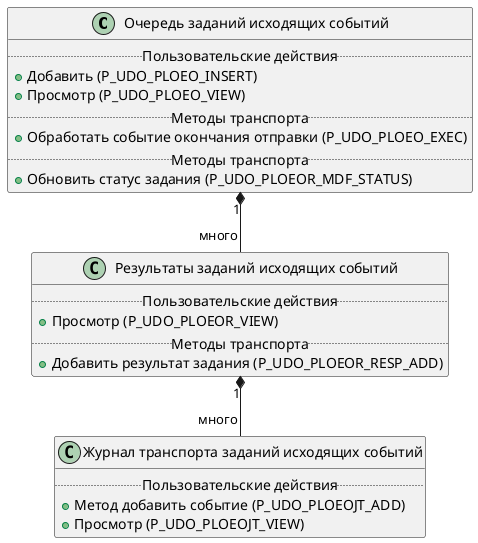 @startuml

 class "Очередь заданий исходящих событий" as MasterClass {
 ..Пользовательские действия..
 {method}+Добавить (P_UDO_PLOEO_INSERT)
 {method}+Просмотр (P_UDO_PLOEO_VIEW)
 ..Методы транспорта..
 {method}+Обработать событие окончания отправки (P_UDO_PLOEO_EXEC)
 ..Методы транспорта..
 {method}+Обновить статус задания (P_UDO_PLOEOR_MDF_STATUS)
 }

 class "Результаты заданий исходящих событий" as SpecClass1 {
 ..Пользовательские действия..
 {method}+Просмотр (P_UDO_PLOEOR_VIEW)
 ..Методы транспорта..
 {method}+Добавить результат задания (P_UDO_PLOEOR_RESP_ADD)
 }

 class "Журнал транспорта заданий исходящих событий" as SpecClass2 {
 ..Пользовательские действия..
 {method}+Метод добавить событие (P_UDO_PLOEOJT_ADD)
 {method}+Просмотр (P_UDO_PLOEOJT_VIEW)
 }

 MasterClass "1" *-- "много" SpecClass1
 SpecClass1 "1" *-- "много" SpecClass2

 @enduml
